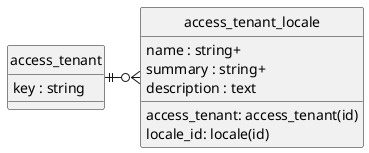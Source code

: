 @startuml uml
skinparam monochrome true
skinparam linetype ortho
hide circle

entity access_tenant {
    key : string
}

entity access_tenant_locale {
    access_tenant: access_tenant(id)
    locale_id: locale(id)
    name : string+
    summary : string+
    description : text
}

access_tenant ||-r-o{ access_tenant_locale

@enduml